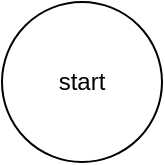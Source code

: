 <mxfile version="15.8.7" type="github">
  <diagram id="_37h1flMU-dZSMcLrL18" name="Page-1">
    <mxGraphModel dx="782" dy="420" grid="1" gridSize="10" guides="1" tooltips="1" connect="1" arrows="1" fold="1" page="1" pageScale="1" pageWidth="850" pageHeight="1100" math="0" shadow="0">
      <root>
        <mxCell id="0" />
        <mxCell id="1" parent="0" />
        <mxCell id="AcAOfwUoswfajYFOXejZ-1" value="start" style="ellipse;whiteSpace=wrap;html=1;aspect=fixed;" vertex="1" parent="1">
          <mxGeometry x="385" y="130" width="80" height="80" as="geometry" />
        </mxCell>
      </root>
    </mxGraphModel>
  </diagram>
</mxfile>
